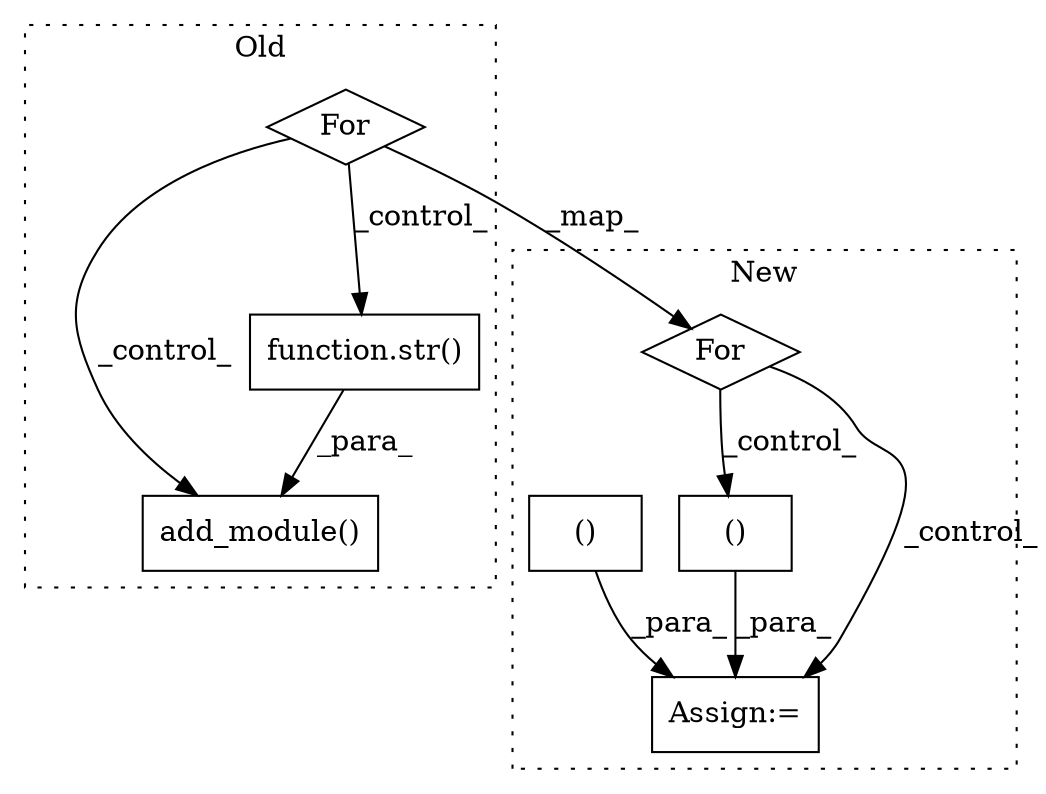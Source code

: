 digraph G {
subgraph cluster0 {
1 [label="add_module()" a="75" s="530,628" l="16,1" shape="box"];
3 [label="function.str()" a="75" s="546,551" l="4,1" shape="box"];
5 [label="For" a="107" s="471,516" l="4,14" shape="diamond"];
label = "Old";
style="dotted";
}
subgraph cluster1 {
2 [label="()" a="54" s="577" l="0" shape="box"];
4 [label="For" a="107" s="449,480" l="4,14" shape="diamond"];
6 [label="Assign:=" a="68" s="498" l="4" shape="box"];
7 [label="()" a="54" s="438" l="2" shape="box"];
label = "New";
style="dotted";
}
2 -> 6 [label="_para_"];
3 -> 1 [label="_para_"];
4 -> 2 [label="_control_"];
4 -> 6 [label="_control_"];
5 -> 1 [label="_control_"];
5 -> 3 [label="_control_"];
5 -> 4 [label="_map_"];
7 -> 6 [label="_para_"];
}